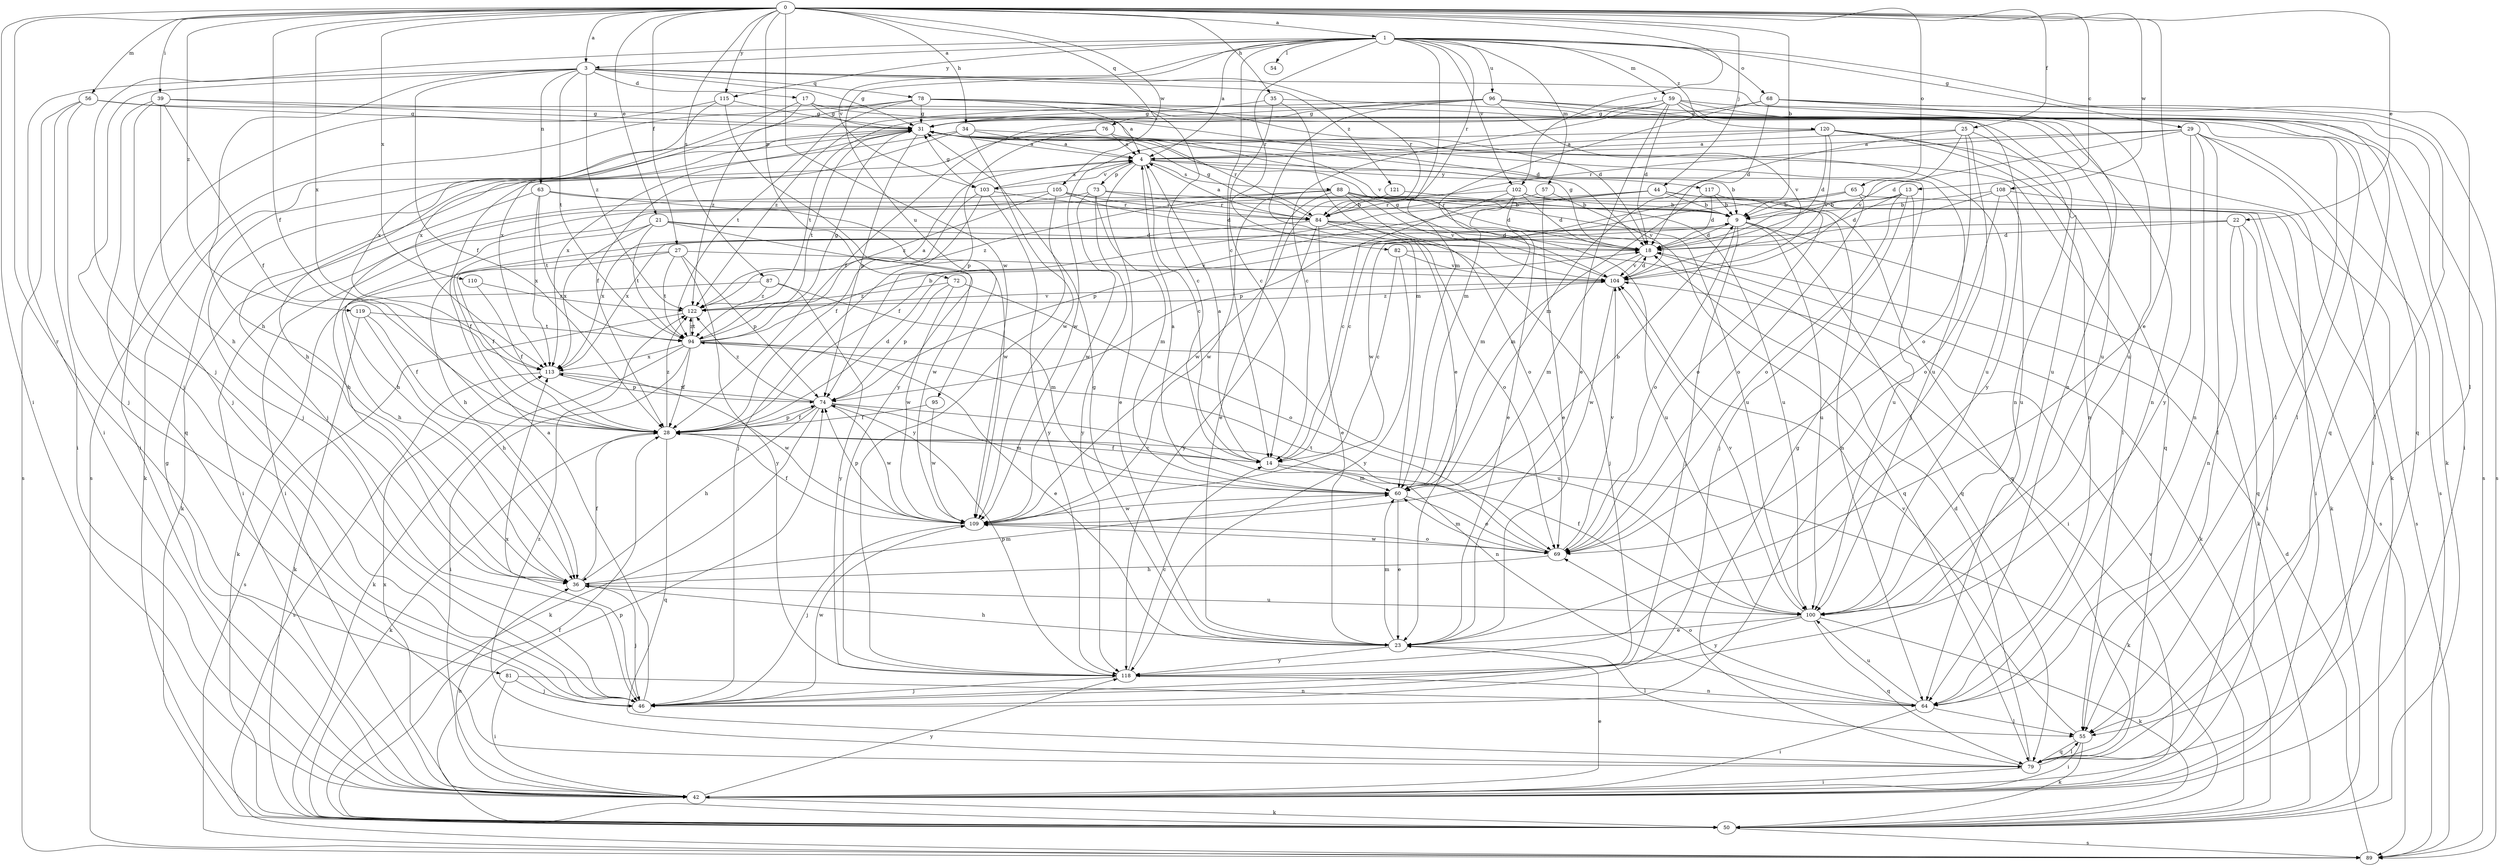 strict digraph  {
0;
1;
3;
4;
9;
13;
14;
17;
18;
21;
22;
23;
25;
27;
28;
29;
31;
34;
35;
36;
39;
42;
44;
46;
50;
54;
55;
56;
57;
59;
60;
63;
64;
65;
68;
69;
72;
73;
74;
76;
78;
79;
81;
82;
84;
87;
88;
89;
94;
95;
96;
100;
102;
103;
104;
105;
108;
109;
110;
113;
115;
117;
118;
119;
120;
121;
122;
0 -> 1  [label=a];
0 -> 3  [label=a];
0 -> 9  [label=b];
0 -> 13  [label=c];
0 -> 21  [label=e];
0 -> 22  [label=e];
0 -> 23  [label=e];
0 -> 25  [label=f];
0 -> 27  [label=f];
0 -> 28  [label=f];
0 -> 34  [label=h];
0 -> 35  [label=h];
0 -> 39  [label=i];
0 -> 42  [label=i];
0 -> 44  [label=j];
0 -> 56  [label=m];
0 -> 65  [label=o];
0 -> 72  [label=p];
0 -> 76  [label=q];
0 -> 81  [label=r];
0 -> 87  [label=s];
0 -> 102  [label=v];
0 -> 105  [label=w];
0 -> 108  [label=w];
0 -> 109  [label=w];
0 -> 110  [label=x];
0 -> 113  [label=x];
0 -> 115  [label=y];
0 -> 119  [label=z];
1 -> 3  [label=a];
1 -> 4  [label=a];
1 -> 14  [label=c];
1 -> 29  [label=g];
1 -> 46  [label=j];
1 -> 54  [label=l];
1 -> 55  [label=l];
1 -> 57  [label=m];
1 -> 59  [label=m];
1 -> 60  [label=m];
1 -> 68  [label=o];
1 -> 82  [label=r];
1 -> 84  [label=r];
1 -> 95  [label=u];
1 -> 96  [label=u];
1 -> 102  [label=v];
1 -> 103  [label=v];
1 -> 115  [label=y];
1 -> 120  [label=z];
3 -> 17  [label=d];
3 -> 28  [label=f];
3 -> 31  [label=g];
3 -> 36  [label=h];
3 -> 42  [label=i];
3 -> 46  [label=j];
3 -> 63  [label=n];
3 -> 64  [label=n];
3 -> 78  [label=q];
3 -> 84  [label=r];
3 -> 94  [label=t];
3 -> 121  [label=z];
3 -> 122  [label=z];
4 -> 9  [label=b];
4 -> 14  [label=c];
4 -> 23  [label=e];
4 -> 73  [label=p];
4 -> 88  [label=s];
4 -> 103  [label=v];
4 -> 117  [label=y];
9 -> 18  [label=d];
9 -> 46  [label=j];
9 -> 50  [label=k];
9 -> 69  [label=o];
9 -> 79  [label=q];
9 -> 100  [label=u];
9 -> 113  [label=x];
13 -> 9  [label=b];
13 -> 18  [label=d];
13 -> 46  [label=j];
13 -> 69  [label=o];
13 -> 74  [label=p];
13 -> 100  [label=u];
14 -> 4  [label=a];
14 -> 28  [label=f];
14 -> 50  [label=k];
14 -> 60  [label=m];
17 -> 31  [label=g];
17 -> 55  [label=l];
17 -> 104  [label=v];
17 -> 113  [label=x];
17 -> 122  [label=z];
18 -> 31  [label=g];
18 -> 50  [label=k];
18 -> 60  [label=m];
18 -> 104  [label=v];
21 -> 18  [label=d];
21 -> 28  [label=f];
21 -> 94  [label=t];
21 -> 100  [label=u];
21 -> 109  [label=w];
21 -> 113  [label=x];
22 -> 18  [label=d];
22 -> 36  [label=h];
22 -> 42  [label=i];
22 -> 64  [label=n];
22 -> 79  [label=q];
23 -> 31  [label=g];
23 -> 36  [label=h];
23 -> 55  [label=l];
23 -> 60  [label=m];
23 -> 118  [label=y];
25 -> 4  [label=a];
25 -> 46  [label=j];
25 -> 60  [label=m];
25 -> 69  [label=o];
25 -> 100  [label=u];
25 -> 104  [label=v];
27 -> 28  [label=f];
27 -> 36  [label=h];
27 -> 74  [label=p];
27 -> 94  [label=t];
27 -> 104  [label=v];
27 -> 118  [label=y];
28 -> 14  [label=c];
28 -> 18  [label=d];
28 -> 50  [label=k];
28 -> 74  [label=p];
28 -> 79  [label=q];
28 -> 122  [label=z];
29 -> 4  [label=a];
29 -> 18  [label=d];
29 -> 42  [label=i];
29 -> 55  [label=l];
29 -> 64  [label=n];
29 -> 84  [label=r];
29 -> 89  [label=s];
29 -> 118  [label=y];
31 -> 4  [label=a];
31 -> 46  [label=j];
31 -> 50  [label=k];
31 -> 55  [label=l];
31 -> 74  [label=p];
31 -> 94  [label=t];
31 -> 100  [label=u];
31 -> 113  [label=x];
34 -> 4  [label=a];
34 -> 28  [label=f];
34 -> 36  [label=h];
34 -> 84  [label=r];
34 -> 109  [label=w];
35 -> 14  [label=c];
35 -> 23  [label=e];
35 -> 31  [label=g];
35 -> 79  [label=q];
36 -> 28  [label=f];
36 -> 46  [label=j];
36 -> 60  [label=m];
36 -> 100  [label=u];
39 -> 18  [label=d];
39 -> 28  [label=f];
39 -> 31  [label=g];
39 -> 36  [label=h];
39 -> 46  [label=j];
39 -> 79  [label=q];
42 -> 23  [label=e];
42 -> 31  [label=g];
42 -> 36  [label=h];
42 -> 50  [label=k];
42 -> 113  [label=x];
42 -> 118  [label=y];
44 -> 9  [label=b];
44 -> 28  [label=f];
44 -> 69  [label=o];
44 -> 74  [label=p];
44 -> 84  [label=r];
44 -> 89  [label=s];
46 -> 4  [label=a];
46 -> 109  [label=w];
46 -> 113  [label=x];
50 -> 28  [label=f];
50 -> 74  [label=p];
50 -> 89  [label=s];
50 -> 104  [label=v];
55 -> 42  [label=i];
55 -> 50  [label=k];
55 -> 79  [label=q];
55 -> 104  [label=v];
56 -> 31  [label=g];
56 -> 42  [label=i];
56 -> 46  [label=j];
56 -> 55  [label=l];
56 -> 89  [label=s];
57 -> 23  [label=e];
57 -> 84  [label=r];
57 -> 104  [label=v];
59 -> 14  [label=c];
59 -> 18  [label=d];
59 -> 23  [label=e];
59 -> 28  [label=f];
59 -> 31  [label=g];
59 -> 42  [label=i];
59 -> 64  [label=n];
59 -> 79  [label=q];
59 -> 118  [label=y];
60 -> 4  [label=a];
60 -> 9  [label=b];
60 -> 23  [label=e];
60 -> 69  [label=o];
60 -> 109  [label=w];
63 -> 9  [label=b];
63 -> 50  [label=k];
63 -> 94  [label=t];
63 -> 109  [label=w];
63 -> 113  [label=x];
64 -> 42  [label=i];
64 -> 55  [label=l];
64 -> 69  [label=o];
64 -> 100  [label=u];
65 -> 9  [label=b];
65 -> 14  [label=c];
65 -> 42  [label=i];
65 -> 69  [label=o];
68 -> 18  [label=d];
68 -> 31  [label=g];
68 -> 55  [label=l];
68 -> 60  [label=m];
68 -> 89  [label=s];
68 -> 100  [label=u];
69 -> 36  [label=h];
69 -> 60  [label=m];
69 -> 94  [label=t];
69 -> 104  [label=v];
69 -> 109  [label=w];
72 -> 69  [label=o];
72 -> 74  [label=p];
72 -> 109  [label=w];
72 -> 122  [label=z];
73 -> 42  [label=i];
73 -> 60  [label=m];
73 -> 84  [label=r];
73 -> 100  [label=u];
73 -> 109  [label=w];
73 -> 118  [label=y];
74 -> 28  [label=f];
74 -> 36  [label=h];
74 -> 50  [label=k];
74 -> 60  [label=m];
74 -> 64  [label=n];
74 -> 109  [label=w];
74 -> 113  [label=x];
74 -> 122  [label=z];
76 -> 4  [label=a];
76 -> 46  [label=j];
76 -> 74  [label=p];
76 -> 100  [label=u];
78 -> 4  [label=a];
78 -> 14  [label=c];
78 -> 18  [label=d];
78 -> 31  [label=g];
78 -> 64  [label=n];
78 -> 89  [label=s];
78 -> 94  [label=t];
78 -> 113  [label=x];
79 -> 18  [label=d];
79 -> 31  [label=g];
79 -> 42  [label=i];
79 -> 55  [label=l];
79 -> 122  [label=z];
81 -> 42  [label=i];
81 -> 46  [label=j];
81 -> 64  [label=n];
82 -> 14  [label=c];
82 -> 42  [label=i];
82 -> 104  [label=v];
82 -> 118  [label=y];
84 -> 4  [label=a];
84 -> 18  [label=d];
84 -> 23  [label=e];
84 -> 31  [label=g];
84 -> 46  [label=j];
84 -> 69  [label=o];
84 -> 79  [label=q];
84 -> 113  [label=x];
84 -> 118  [label=y];
87 -> 50  [label=k];
87 -> 60  [label=m];
87 -> 118  [label=y];
87 -> 122  [label=z];
88 -> 9  [label=b];
88 -> 18  [label=d];
88 -> 23  [label=e];
88 -> 42  [label=i];
88 -> 50  [label=k];
88 -> 69  [label=o];
88 -> 104  [label=v];
88 -> 109  [label=w];
88 -> 122  [label=z];
89 -> 18  [label=d];
94 -> 4  [label=a];
94 -> 9  [label=b];
94 -> 23  [label=e];
94 -> 28  [label=f];
94 -> 31  [label=g];
94 -> 42  [label=i];
94 -> 50  [label=k];
94 -> 100  [label=u];
94 -> 113  [label=x];
94 -> 122  [label=z];
95 -> 28  [label=f];
95 -> 109  [label=w];
96 -> 31  [label=g];
96 -> 50  [label=k];
96 -> 60  [label=m];
96 -> 89  [label=s];
96 -> 94  [label=t];
96 -> 100  [label=u];
96 -> 104  [label=v];
96 -> 122  [label=z];
100 -> 23  [label=e];
100 -> 28  [label=f];
100 -> 50  [label=k];
100 -> 79  [label=q];
100 -> 104  [label=v];
100 -> 118  [label=y];
102 -> 9  [label=b];
102 -> 14  [label=c];
102 -> 18  [label=d];
102 -> 23  [label=e];
102 -> 36  [label=h];
102 -> 60  [label=m];
102 -> 79  [label=q];
103 -> 4  [label=a];
103 -> 28  [label=f];
103 -> 31  [label=g];
103 -> 46  [label=j];
103 -> 84  [label=r];
103 -> 118  [label=y];
104 -> 18  [label=d];
104 -> 31  [label=g];
104 -> 109  [label=w];
104 -> 122  [label=z];
105 -> 18  [label=d];
105 -> 36  [label=h];
105 -> 84  [label=r];
105 -> 100  [label=u];
105 -> 118  [label=y];
105 -> 122  [label=z];
108 -> 9  [label=b];
108 -> 69  [label=o];
108 -> 89  [label=s];
108 -> 100  [label=u];
108 -> 109  [label=w];
109 -> 28  [label=f];
109 -> 46  [label=j];
109 -> 69  [label=o];
109 -> 74  [label=p];
110 -> 28  [label=f];
110 -> 122  [label=z];
113 -> 74  [label=p];
113 -> 89  [label=s];
113 -> 109  [label=w];
115 -> 31  [label=g];
115 -> 42  [label=i];
115 -> 113  [label=x];
115 -> 118  [label=y];
117 -> 9  [label=b];
117 -> 18  [label=d];
117 -> 60  [label=m];
117 -> 64  [label=n];
118 -> 14  [label=c];
118 -> 46  [label=j];
118 -> 64  [label=n];
118 -> 74  [label=p];
119 -> 28  [label=f];
119 -> 36  [label=h];
119 -> 50  [label=k];
119 -> 94  [label=t];
120 -> 4  [label=a];
120 -> 18  [label=d];
120 -> 50  [label=k];
120 -> 64  [label=n];
120 -> 79  [label=q];
120 -> 104  [label=v];
120 -> 109  [label=w];
121 -> 9  [label=b];
121 -> 109  [label=w];
122 -> 89  [label=s];
122 -> 94  [label=t];
122 -> 104  [label=v];
}
